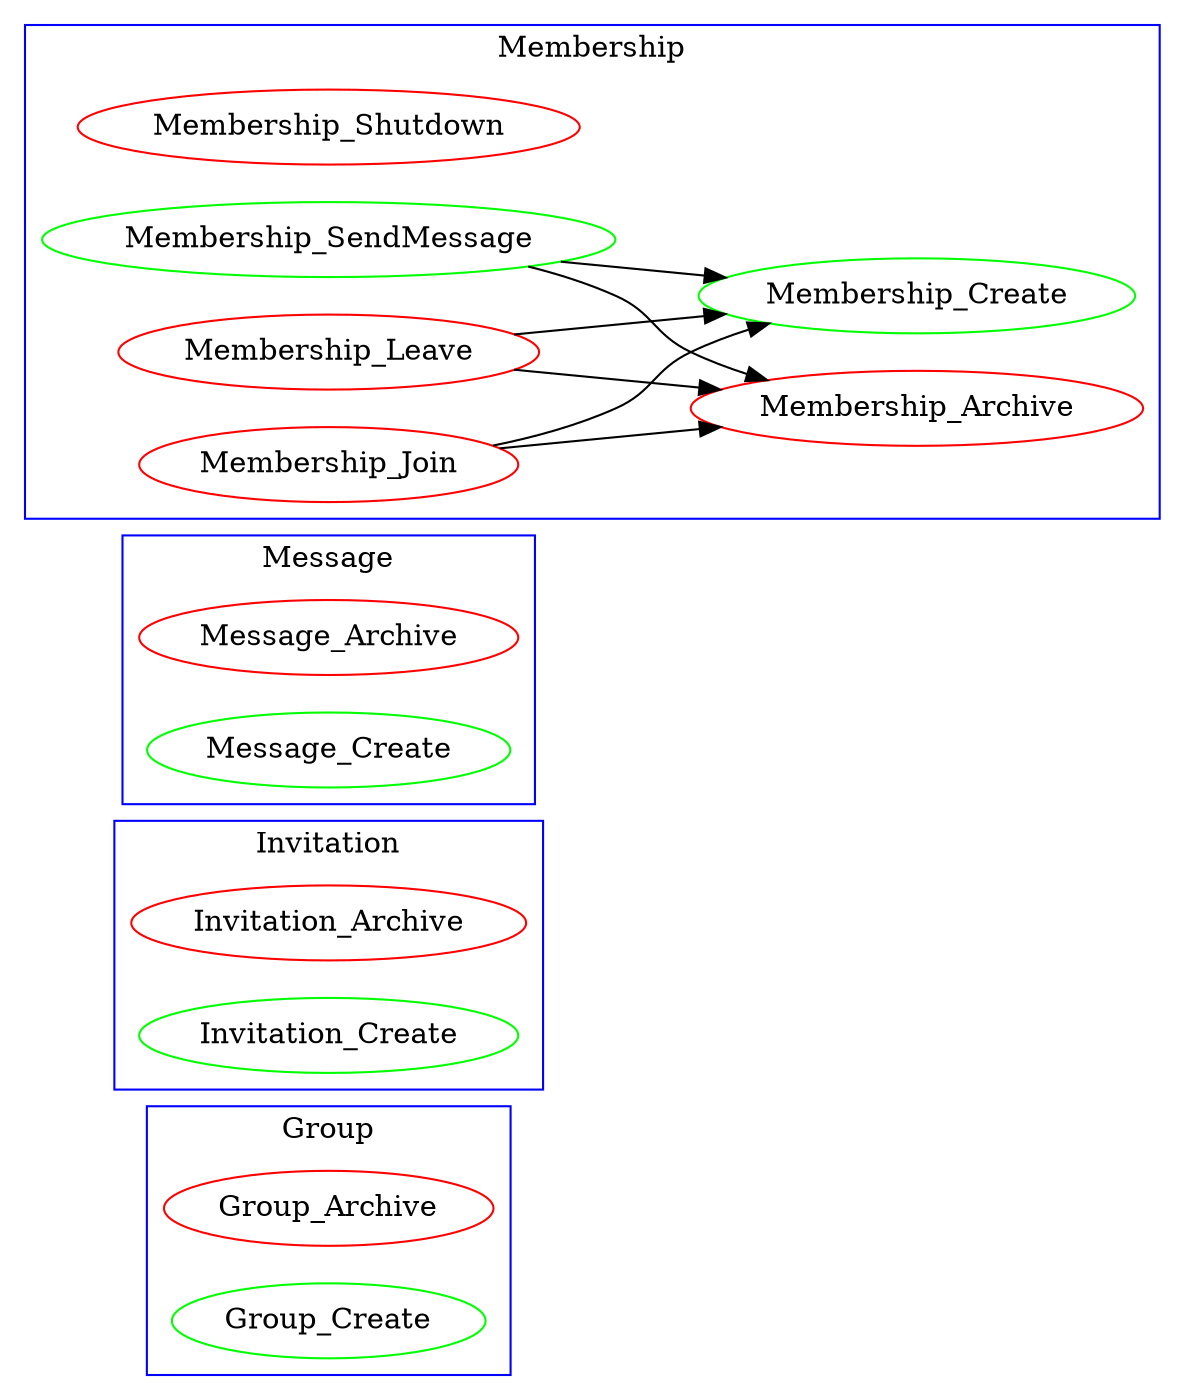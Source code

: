 digraph G {
compound=true;
rankdir=LR;
subgraph cluster_Group{
n1[label=Group_Archive;color=red]; 
n0[label=Group_Create;color=green]; 
label=Group;color=blue
}subgraph cluster_Invitation{
n3[label=Invitation_Archive;color=red]; 
n2[label=Invitation_Create;color=green]; 
label=Invitation;color=blue
}subgraph cluster_Message{
n5[label=Message_Archive;color=red]; 
n4[label=Message_Create;color=green]; 
label=Message;color=blue
}subgraph cluster_Membership{
n7[label=Membership_Archive;color=red]; 
n8[label=Membership_Shutdown;color=red]; 
n9[label=Membership_SendMessage;color=green]; 
n10[label=Membership_Leave;color=red]; 
n11[label=Membership_Join;color=red]; 
n6[label=Membership_Create;color=green]; 
label=Membership;color=blue
}n9->n6
n9->n7
n10->n6
n10->n7
n11->n6
n11->n7

}
